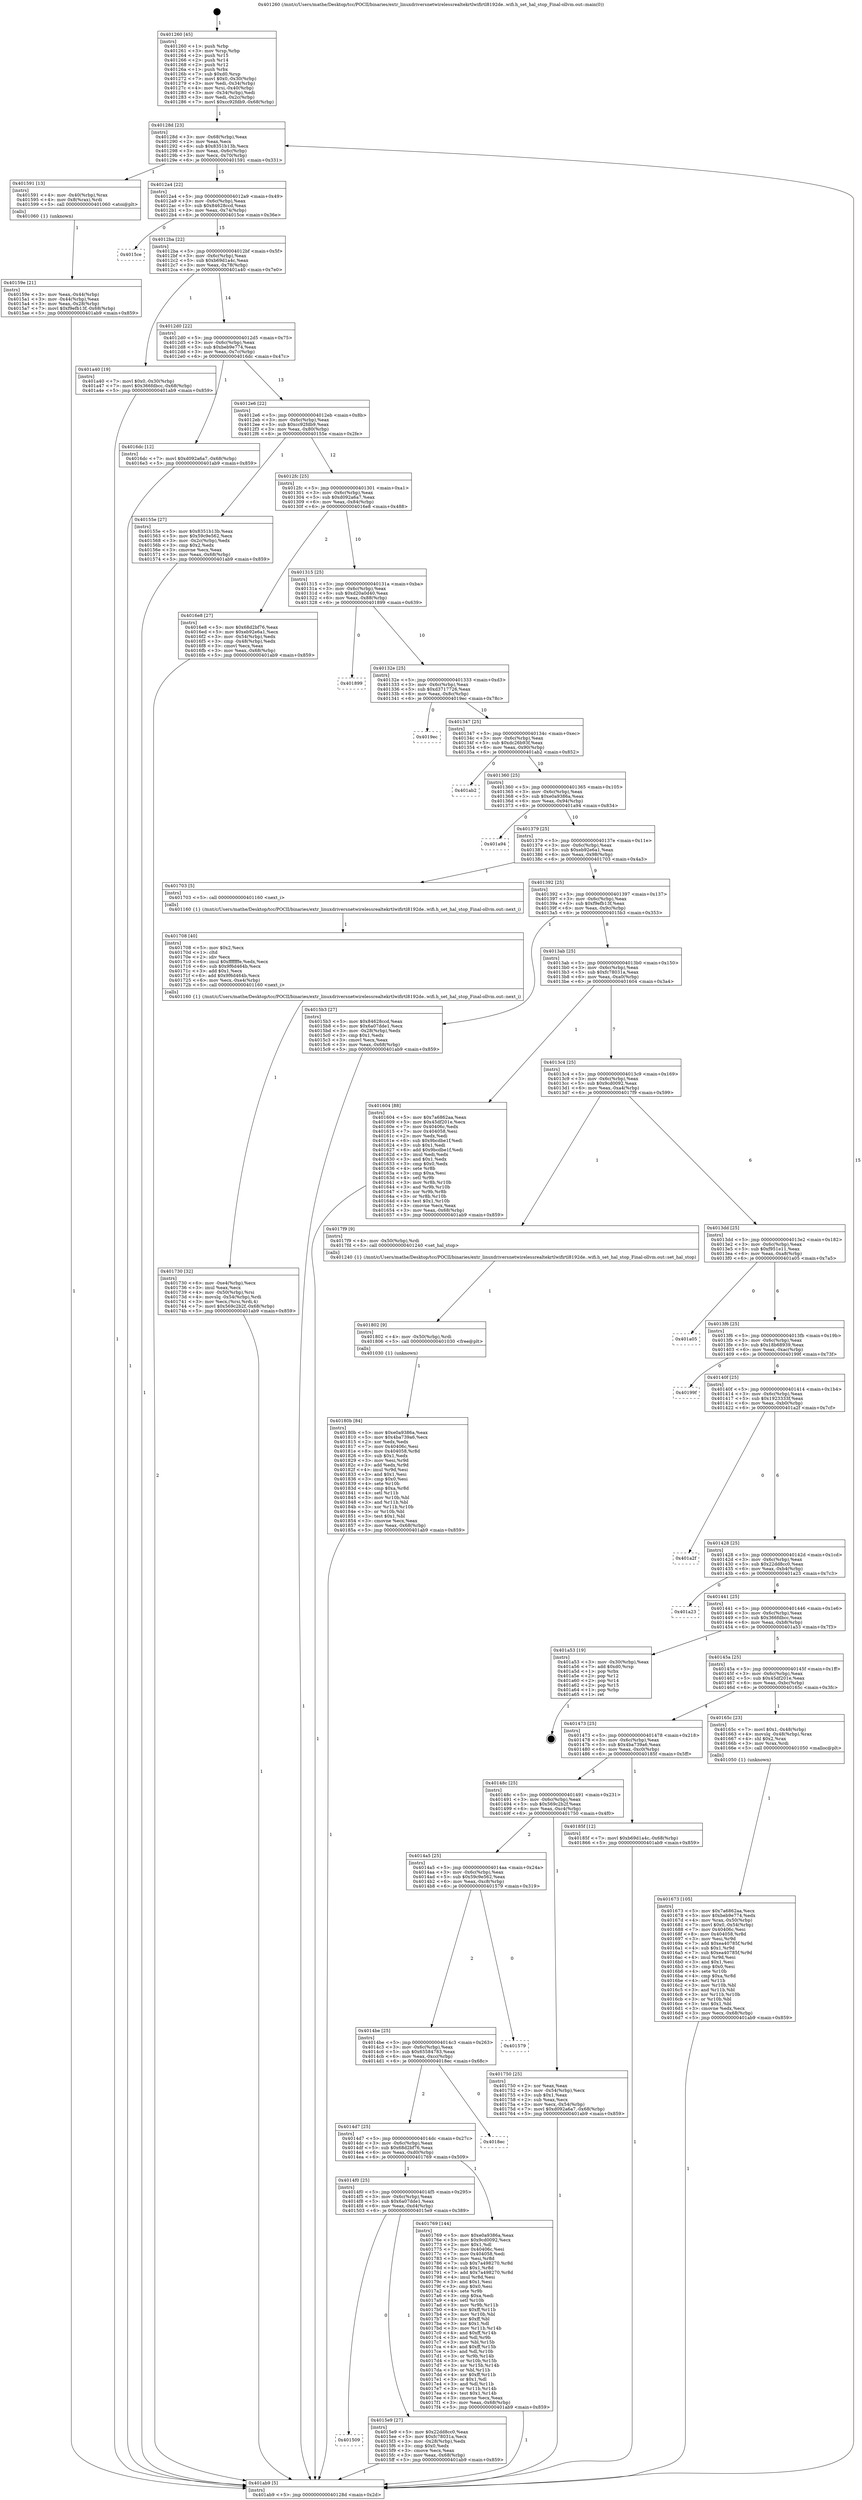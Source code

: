 digraph "0x401260" {
  label = "0x401260 (/mnt/c/Users/mathe/Desktop/tcc/POCII/binaries/extr_linuxdriversnetwirelessrealtekrtlwifirtl8192de..wifi.h_set_hal_stop_Final-ollvm.out::main(0))"
  labelloc = "t"
  node[shape=record]

  Entry [label="",width=0.3,height=0.3,shape=circle,fillcolor=black,style=filled]
  "0x40128d" [label="{
     0x40128d [23]\l
     | [instrs]\l
     &nbsp;&nbsp;0x40128d \<+3\>: mov -0x68(%rbp),%eax\l
     &nbsp;&nbsp;0x401290 \<+2\>: mov %eax,%ecx\l
     &nbsp;&nbsp;0x401292 \<+6\>: sub $0x8351b13b,%ecx\l
     &nbsp;&nbsp;0x401298 \<+3\>: mov %eax,-0x6c(%rbp)\l
     &nbsp;&nbsp;0x40129b \<+3\>: mov %ecx,-0x70(%rbp)\l
     &nbsp;&nbsp;0x40129e \<+6\>: je 0000000000401591 \<main+0x331\>\l
  }"]
  "0x401591" [label="{
     0x401591 [13]\l
     | [instrs]\l
     &nbsp;&nbsp;0x401591 \<+4\>: mov -0x40(%rbp),%rax\l
     &nbsp;&nbsp;0x401595 \<+4\>: mov 0x8(%rax),%rdi\l
     &nbsp;&nbsp;0x401599 \<+5\>: call 0000000000401060 \<atoi@plt\>\l
     | [calls]\l
     &nbsp;&nbsp;0x401060 \{1\} (unknown)\l
  }"]
  "0x4012a4" [label="{
     0x4012a4 [22]\l
     | [instrs]\l
     &nbsp;&nbsp;0x4012a4 \<+5\>: jmp 00000000004012a9 \<main+0x49\>\l
     &nbsp;&nbsp;0x4012a9 \<+3\>: mov -0x6c(%rbp),%eax\l
     &nbsp;&nbsp;0x4012ac \<+5\>: sub $0x84628ccd,%eax\l
     &nbsp;&nbsp;0x4012b1 \<+3\>: mov %eax,-0x74(%rbp)\l
     &nbsp;&nbsp;0x4012b4 \<+6\>: je 00000000004015ce \<main+0x36e\>\l
  }"]
  Exit [label="",width=0.3,height=0.3,shape=circle,fillcolor=black,style=filled,peripheries=2]
  "0x4015ce" [label="{
     0x4015ce\l
  }", style=dashed]
  "0x4012ba" [label="{
     0x4012ba [22]\l
     | [instrs]\l
     &nbsp;&nbsp;0x4012ba \<+5\>: jmp 00000000004012bf \<main+0x5f\>\l
     &nbsp;&nbsp;0x4012bf \<+3\>: mov -0x6c(%rbp),%eax\l
     &nbsp;&nbsp;0x4012c2 \<+5\>: sub $0xb69d1a4c,%eax\l
     &nbsp;&nbsp;0x4012c7 \<+3\>: mov %eax,-0x78(%rbp)\l
     &nbsp;&nbsp;0x4012ca \<+6\>: je 0000000000401a40 \<main+0x7e0\>\l
  }"]
  "0x40180b" [label="{
     0x40180b [84]\l
     | [instrs]\l
     &nbsp;&nbsp;0x40180b \<+5\>: mov $0xe0a9386a,%eax\l
     &nbsp;&nbsp;0x401810 \<+5\>: mov $0x4ba739a6,%ecx\l
     &nbsp;&nbsp;0x401815 \<+2\>: xor %edx,%edx\l
     &nbsp;&nbsp;0x401817 \<+7\>: mov 0x40406c,%esi\l
     &nbsp;&nbsp;0x40181e \<+8\>: mov 0x404058,%r8d\l
     &nbsp;&nbsp;0x401826 \<+3\>: sub $0x1,%edx\l
     &nbsp;&nbsp;0x401829 \<+3\>: mov %esi,%r9d\l
     &nbsp;&nbsp;0x40182c \<+3\>: add %edx,%r9d\l
     &nbsp;&nbsp;0x40182f \<+4\>: imul %r9d,%esi\l
     &nbsp;&nbsp;0x401833 \<+3\>: and $0x1,%esi\l
     &nbsp;&nbsp;0x401836 \<+3\>: cmp $0x0,%esi\l
     &nbsp;&nbsp;0x401839 \<+4\>: sete %r10b\l
     &nbsp;&nbsp;0x40183d \<+4\>: cmp $0xa,%r8d\l
     &nbsp;&nbsp;0x401841 \<+4\>: setl %r11b\l
     &nbsp;&nbsp;0x401845 \<+3\>: mov %r10b,%bl\l
     &nbsp;&nbsp;0x401848 \<+3\>: and %r11b,%bl\l
     &nbsp;&nbsp;0x40184b \<+3\>: xor %r11b,%r10b\l
     &nbsp;&nbsp;0x40184e \<+3\>: or %r10b,%bl\l
     &nbsp;&nbsp;0x401851 \<+3\>: test $0x1,%bl\l
     &nbsp;&nbsp;0x401854 \<+3\>: cmovne %ecx,%eax\l
     &nbsp;&nbsp;0x401857 \<+3\>: mov %eax,-0x68(%rbp)\l
     &nbsp;&nbsp;0x40185a \<+5\>: jmp 0000000000401ab9 \<main+0x859\>\l
  }"]
  "0x401a40" [label="{
     0x401a40 [19]\l
     | [instrs]\l
     &nbsp;&nbsp;0x401a40 \<+7\>: movl $0x0,-0x30(%rbp)\l
     &nbsp;&nbsp;0x401a47 \<+7\>: movl $0x366fdbcc,-0x68(%rbp)\l
     &nbsp;&nbsp;0x401a4e \<+5\>: jmp 0000000000401ab9 \<main+0x859\>\l
  }"]
  "0x4012d0" [label="{
     0x4012d0 [22]\l
     | [instrs]\l
     &nbsp;&nbsp;0x4012d0 \<+5\>: jmp 00000000004012d5 \<main+0x75\>\l
     &nbsp;&nbsp;0x4012d5 \<+3\>: mov -0x6c(%rbp),%eax\l
     &nbsp;&nbsp;0x4012d8 \<+5\>: sub $0xbeb9e774,%eax\l
     &nbsp;&nbsp;0x4012dd \<+3\>: mov %eax,-0x7c(%rbp)\l
     &nbsp;&nbsp;0x4012e0 \<+6\>: je 00000000004016dc \<main+0x47c\>\l
  }"]
  "0x401802" [label="{
     0x401802 [9]\l
     | [instrs]\l
     &nbsp;&nbsp;0x401802 \<+4\>: mov -0x50(%rbp),%rdi\l
     &nbsp;&nbsp;0x401806 \<+5\>: call 0000000000401030 \<free@plt\>\l
     | [calls]\l
     &nbsp;&nbsp;0x401030 \{1\} (unknown)\l
  }"]
  "0x4016dc" [label="{
     0x4016dc [12]\l
     | [instrs]\l
     &nbsp;&nbsp;0x4016dc \<+7\>: movl $0xd092a6a7,-0x68(%rbp)\l
     &nbsp;&nbsp;0x4016e3 \<+5\>: jmp 0000000000401ab9 \<main+0x859\>\l
  }"]
  "0x4012e6" [label="{
     0x4012e6 [22]\l
     | [instrs]\l
     &nbsp;&nbsp;0x4012e6 \<+5\>: jmp 00000000004012eb \<main+0x8b\>\l
     &nbsp;&nbsp;0x4012eb \<+3\>: mov -0x6c(%rbp),%eax\l
     &nbsp;&nbsp;0x4012ee \<+5\>: sub $0xcc92fdb9,%eax\l
     &nbsp;&nbsp;0x4012f3 \<+3\>: mov %eax,-0x80(%rbp)\l
     &nbsp;&nbsp;0x4012f6 \<+6\>: je 000000000040155e \<main+0x2fe\>\l
  }"]
  "0x401730" [label="{
     0x401730 [32]\l
     | [instrs]\l
     &nbsp;&nbsp;0x401730 \<+6\>: mov -0xe4(%rbp),%ecx\l
     &nbsp;&nbsp;0x401736 \<+3\>: imul %eax,%ecx\l
     &nbsp;&nbsp;0x401739 \<+4\>: mov -0x50(%rbp),%rsi\l
     &nbsp;&nbsp;0x40173d \<+4\>: movslq -0x54(%rbp),%rdi\l
     &nbsp;&nbsp;0x401741 \<+3\>: mov %ecx,(%rsi,%rdi,4)\l
     &nbsp;&nbsp;0x401744 \<+7\>: movl $0x569c2b2f,-0x68(%rbp)\l
     &nbsp;&nbsp;0x40174b \<+5\>: jmp 0000000000401ab9 \<main+0x859\>\l
  }"]
  "0x40155e" [label="{
     0x40155e [27]\l
     | [instrs]\l
     &nbsp;&nbsp;0x40155e \<+5\>: mov $0x8351b13b,%eax\l
     &nbsp;&nbsp;0x401563 \<+5\>: mov $0x59c9e562,%ecx\l
     &nbsp;&nbsp;0x401568 \<+3\>: mov -0x2c(%rbp),%edx\l
     &nbsp;&nbsp;0x40156b \<+3\>: cmp $0x2,%edx\l
     &nbsp;&nbsp;0x40156e \<+3\>: cmovne %ecx,%eax\l
     &nbsp;&nbsp;0x401571 \<+3\>: mov %eax,-0x68(%rbp)\l
     &nbsp;&nbsp;0x401574 \<+5\>: jmp 0000000000401ab9 \<main+0x859\>\l
  }"]
  "0x4012fc" [label="{
     0x4012fc [25]\l
     | [instrs]\l
     &nbsp;&nbsp;0x4012fc \<+5\>: jmp 0000000000401301 \<main+0xa1\>\l
     &nbsp;&nbsp;0x401301 \<+3\>: mov -0x6c(%rbp),%eax\l
     &nbsp;&nbsp;0x401304 \<+5\>: sub $0xd092a6a7,%eax\l
     &nbsp;&nbsp;0x401309 \<+6\>: mov %eax,-0x84(%rbp)\l
     &nbsp;&nbsp;0x40130f \<+6\>: je 00000000004016e8 \<main+0x488\>\l
  }"]
  "0x401ab9" [label="{
     0x401ab9 [5]\l
     | [instrs]\l
     &nbsp;&nbsp;0x401ab9 \<+5\>: jmp 000000000040128d \<main+0x2d\>\l
  }"]
  "0x401260" [label="{
     0x401260 [45]\l
     | [instrs]\l
     &nbsp;&nbsp;0x401260 \<+1\>: push %rbp\l
     &nbsp;&nbsp;0x401261 \<+3\>: mov %rsp,%rbp\l
     &nbsp;&nbsp;0x401264 \<+2\>: push %r15\l
     &nbsp;&nbsp;0x401266 \<+2\>: push %r14\l
     &nbsp;&nbsp;0x401268 \<+2\>: push %r12\l
     &nbsp;&nbsp;0x40126a \<+1\>: push %rbx\l
     &nbsp;&nbsp;0x40126b \<+7\>: sub $0xd0,%rsp\l
     &nbsp;&nbsp;0x401272 \<+7\>: movl $0x0,-0x30(%rbp)\l
     &nbsp;&nbsp;0x401279 \<+3\>: mov %edi,-0x34(%rbp)\l
     &nbsp;&nbsp;0x40127c \<+4\>: mov %rsi,-0x40(%rbp)\l
     &nbsp;&nbsp;0x401280 \<+3\>: mov -0x34(%rbp),%edi\l
     &nbsp;&nbsp;0x401283 \<+3\>: mov %edi,-0x2c(%rbp)\l
     &nbsp;&nbsp;0x401286 \<+7\>: movl $0xcc92fdb9,-0x68(%rbp)\l
  }"]
  "0x40159e" [label="{
     0x40159e [21]\l
     | [instrs]\l
     &nbsp;&nbsp;0x40159e \<+3\>: mov %eax,-0x44(%rbp)\l
     &nbsp;&nbsp;0x4015a1 \<+3\>: mov -0x44(%rbp),%eax\l
     &nbsp;&nbsp;0x4015a4 \<+3\>: mov %eax,-0x28(%rbp)\l
     &nbsp;&nbsp;0x4015a7 \<+7\>: movl $0xf9efb13f,-0x68(%rbp)\l
     &nbsp;&nbsp;0x4015ae \<+5\>: jmp 0000000000401ab9 \<main+0x859\>\l
  }"]
  "0x401708" [label="{
     0x401708 [40]\l
     | [instrs]\l
     &nbsp;&nbsp;0x401708 \<+5\>: mov $0x2,%ecx\l
     &nbsp;&nbsp;0x40170d \<+1\>: cltd\l
     &nbsp;&nbsp;0x40170e \<+2\>: idiv %ecx\l
     &nbsp;&nbsp;0x401710 \<+6\>: imul $0xfffffffe,%edx,%ecx\l
     &nbsp;&nbsp;0x401716 \<+6\>: sub $0x9f6d464b,%ecx\l
     &nbsp;&nbsp;0x40171c \<+3\>: add $0x1,%ecx\l
     &nbsp;&nbsp;0x40171f \<+6\>: add $0x9f6d464b,%ecx\l
     &nbsp;&nbsp;0x401725 \<+6\>: mov %ecx,-0xe4(%rbp)\l
     &nbsp;&nbsp;0x40172b \<+5\>: call 0000000000401160 \<next_i\>\l
     | [calls]\l
     &nbsp;&nbsp;0x401160 \{1\} (/mnt/c/Users/mathe/Desktop/tcc/POCII/binaries/extr_linuxdriversnetwirelessrealtekrtlwifirtl8192de..wifi.h_set_hal_stop_Final-ollvm.out::next_i)\l
  }"]
  "0x4016e8" [label="{
     0x4016e8 [27]\l
     | [instrs]\l
     &nbsp;&nbsp;0x4016e8 \<+5\>: mov $0x68d2bf76,%eax\l
     &nbsp;&nbsp;0x4016ed \<+5\>: mov $0xeb92e6a1,%ecx\l
     &nbsp;&nbsp;0x4016f2 \<+3\>: mov -0x54(%rbp),%edx\l
     &nbsp;&nbsp;0x4016f5 \<+3\>: cmp -0x48(%rbp),%edx\l
     &nbsp;&nbsp;0x4016f8 \<+3\>: cmovl %ecx,%eax\l
     &nbsp;&nbsp;0x4016fb \<+3\>: mov %eax,-0x68(%rbp)\l
     &nbsp;&nbsp;0x4016fe \<+5\>: jmp 0000000000401ab9 \<main+0x859\>\l
  }"]
  "0x401315" [label="{
     0x401315 [25]\l
     | [instrs]\l
     &nbsp;&nbsp;0x401315 \<+5\>: jmp 000000000040131a \<main+0xba\>\l
     &nbsp;&nbsp;0x40131a \<+3\>: mov -0x6c(%rbp),%eax\l
     &nbsp;&nbsp;0x40131d \<+5\>: sub $0xd20a0d40,%eax\l
     &nbsp;&nbsp;0x401322 \<+6\>: mov %eax,-0x88(%rbp)\l
     &nbsp;&nbsp;0x401328 \<+6\>: je 0000000000401899 \<main+0x639\>\l
  }"]
  "0x401673" [label="{
     0x401673 [105]\l
     | [instrs]\l
     &nbsp;&nbsp;0x401673 \<+5\>: mov $0x7a6862aa,%ecx\l
     &nbsp;&nbsp;0x401678 \<+5\>: mov $0xbeb9e774,%edx\l
     &nbsp;&nbsp;0x40167d \<+4\>: mov %rax,-0x50(%rbp)\l
     &nbsp;&nbsp;0x401681 \<+7\>: movl $0x0,-0x54(%rbp)\l
     &nbsp;&nbsp;0x401688 \<+7\>: mov 0x40406c,%esi\l
     &nbsp;&nbsp;0x40168f \<+8\>: mov 0x404058,%r8d\l
     &nbsp;&nbsp;0x401697 \<+3\>: mov %esi,%r9d\l
     &nbsp;&nbsp;0x40169a \<+7\>: add $0xea40785f,%r9d\l
     &nbsp;&nbsp;0x4016a1 \<+4\>: sub $0x1,%r9d\l
     &nbsp;&nbsp;0x4016a5 \<+7\>: sub $0xea40785f,%r9d\l
     &nbsp;&nbsp;0x4016ac \<+4\>: imul %r9d,%esi\l
     &nbsp;&nbsp;0x4016b0 \<+3\>: and $0x1,%esi\l
     &nbsp;&nbsp;0x4016b3 \<+3\>: cmp $0x0,%esi\l
     &nbsp;&nbsp;0x4016b6 \<+4\>: sete %r10b\l
     &nbsp;&nbsp;0x4016ba \<+4\>: cmp $0xa,%r8d\l
     &nbsp;&nbsp;0x4016be \<+4\>: setl %r11b\l
     &nbsp;&nbsp;0x4016c2 \<+3\>: mov %r10b,%bl\l
     &nbsp;&nbsp;0x4016c5 \<+3\>: and %r11b,%bl\l
     &nbsp;&nbsp;0x4016c8 \<+3\>: xor %r11b,%r10b\l
     &nbsp;&nbsp;0x4016cb \<+3\>: or %r10b,%bl\l
     &nbsp;&nbsp;0x4016ce \<+3\>: test $0x1,%bl\l
     &nbsp;&nbsp;0x4016d1 \<+3\>: cmovne %edx,%ecx\l
     &nbsp;&nbsp;0x4016d4 \<+3\>: mov %ecx,-0x68(%rbp)\l
     &nbsp;&nbsp;0x4016d7 \<+5\>: jmp 0000000000401ab9 \<main+0x859\>\l
  }"]
  "0x401899" [label="{
     0x401899\l
  }", style=dashed]
  "0x40132e" [label="{
     0x40132e [25]\l
     | [instrs]\l
     &nbsp;&nbsp;0x40132e \<+5\>: jmp 0000000000401333 \<main+0xd3\>\l
     &nbsp;&nbsp;0x401333 \<+3\>: mov -0x6c(%rbp),%eax\l
     &nbsp;&nbsp;0x401336 \<+5\>: sub $0xd3717726,%eax\l
     &nbsp;&nbsp;0x40133b \<+6\>: mov %eax,-0x8c(%rbp)\l
     &nbsp;&nbsp;0x401341 \<+6\>: je 00000000004019ec \<main+0x78c\>\l
  }"]
  "0x401509" [label="{
     0x401509\l
  }", style=dashed]
  "0x4019ec" [label="{
     0x4019ec\l
  }", style=dashed]
  "0x401347" [label="{
     0x401347 [25]\l
     | [instrs]\l
     &nbsp;&nbsp;0x401347 \<+5\>: jmp 000000000040134c \<main+0xec\>\l
     &nbsp;&nbsp;0x40134c \<+3\>: mov -0x6c(%rbp),%eax\l
     &nbsp;&nbsp;0x40134f \<+5\>: sub $0xdc26b93f,%eax\l
     &nbsp;&nbsp;0x401354 \<+6\>: mov %eax,-0x90(%rbp)\l
     &nbsp;&nbsp;0x40135a \<+6\>: je 0000000000401ab2 \<main+0x852\>\l
  }"]
  "0x4015e9" [label="{
     0x4015e9 [27]\l
     | [instrs]\l
     &nbsp;&nbsp;0x4015e9 \<+5\>: mov $0x22dd8cc0,%eax\l
     &nbsp;&nbsp;0x4015ee \<+5\>: mov $0xfc78031a,%ecx\l
     &nbsp;&nbsp;0x4015f3 \<+3\>: mov -0x28(%rbp),%edx\l
     &nbsp;&nbsp;0x4015f6 \<+3\>: cmp $0x0,%edx\l
     &nbsp;&nbsp;0x4015f9 \<+3\>: cmove %ecx,%eax\l
     &nbsp;&nbsp;0x4015fc \<+3\>: mov %eax,-0x68(%rbp)\l
     &nbsp;&nbsp;0x4015ff \<+5\>: jmp 0000000000401ab9 \<main+0x859\>\l
  }"]
  "0x401ab2" [label="{
     0x401ab2\l
  }", style=dashed]
  "0x401360" [label="{
     0x401360 [25]\l
     | [instrs]\l
     &nbsp;&nbsp;0x401360 \<+5\>: jmp 0000000000401365 \<main+0x105\>\l
     &nbsp;&nbsp;0x401365 \<+3\>: mov -0x6c(%rbp),%eax\l
     &nbsp;&nbsp;0x401368 \<+5\>: sub $0xe0a9386a,%eax\l
     &nbsp;&nbsp;0x40136d \<+6\>: mov %eax,-0x94(%rbp)\l
     &nbsp;&nbsp;0x401373 \<+6\>: je 0000000000401a94 \<main+0x834\>\l
  }"]
  "0x4014f0" [label="{
     0x4014f0 [25]\l
     | [instrs]\l
     &nbsp;&nbsp;0x4014f0 \<+5\>: jmp 00000000004014f5 \<main+0x295\>\l
     &nbsp;&nbsp;0x4014f5 \<+3\>: mov -0x6c(%rbp),%eax\l
     &nbsp;&nbsp;0x4014f8 \<+5\>: sub $0x6a07dde1,%eax\l
     &nbsp;&nbsp;0x4014fd \<+6\>: mov %eax,-0xd4(%rbp)\l
     &nbsp;&nbsp;0x401503 \<+6\>: je 00000000004015e9 \<main+0x389\>\l
  }"]
  "0x401a94" [label="{
     0x401a94\l
  }", style=dashed]
  "0x401379" [label="{
     0x401379 [25]\l
     | [instrs]\l
     &nbsp;&nbsp;0x401379 \<+5\>: jmp 000000000040137e \<main+0x11e\>\l
     &nbsp;&nbsp;0x40137e \<+3\>: mov -0x6c(%rbp),%eax\l
     &nbsp;&nbsp;0x401381 \<+5\>: sub $0xeb92e6a1,%eax\l
     &nbsp;&nbsp;0x401386 \<+6\>: mov %eax,-0x98(%rbp)\l
     &nbsp;&nbsp;0x40138c \<+6\>: je 0000000000401703 \<main+0x4a3\>\l
  }"]
  "0x401769" [label="{
     0x401769 [144]\l
     | [instrs]\l
     &nbsp;&nbsp;0x401769 \<+5\>: mov $0xe0a9386a,%eax\l
     &nbsp;&nbsp;0x40176e \<+5\>: mov $0x9cd0092,%ecx\l
     &nbsp;&nbsp;0x401773 \<+2\>: mov $0x1,%dl\l
     &nbsp;&nbsp;0x401775 \<+7\>: mov 0x40406c,%esi\l
     &nbsp;&nbsp;0x40177c \<+7\>: mov 0x404058,%edi\l
     &nbsp;&nbsp;0x401783 \<+3\>: mov %esi,%r8d\l
     &nbsp;&nbsp;0x401786 \<+7\>: sub $0x7a498270,%r8d\l
     &nbsp;&nbsp;0x40178d \<+4\>: sub $0x1,%r8d\l
     &nbsp;&nbsp;0x401791 \<+7\>: add $0x7a498270,%r8d\l
     &nbsp;&nbsp;0x401798 \<+4\>: imul %r8d,%esi\l
     &nbsp;&nbsp;0x40179c \<+3\>: and $0x1,%esi\l
     &nbsp;&nbsp;0x40179f \<+3\>: cmp $0x0,%esi\l
     &nbsp;&nbsp;0x4017a2 \<+4\>: sete %r9b\l
     &nbsp;&nbsp;0x4017a6 \<+3\>: cmp $0xa,%edi\l
     &nbsp;&nbsp;0x4017a9 \<+4\>: setl %r10b\l
     &nbsp;&nbsp;0x4017ad \<+3\>: mov %r9b,%r11b\l
     &nbsp;&nbsp;0x4017b0 \<+4\>: xor $0xff,%r11b\l
     &nbsp;&nbsp;0x4017b4 \<+3\>: mov %r10b,%bl\l
     &nbsp;&nbsp;0x4017b7 \<+3\>: xor $0xff,%bl\l
     &nbsp;&nbsp;0x4017ba \<+3\>: xor $0x1,%dl\l
     &nbsp;&nbsp;0x4017bd \<+3\>: mov %r11b,%r14b\l
     &nbsp;&nbsp;0x4017c0 \<+4\>: and $0xff,%r14b\l
     &nbsp;&nbsp;0x4017c4 \<+3\>: and %dl,%r9b\l
     &nbsp;&nbsp;0x4017c7 \<+3\>: mov %bl,%r15b\l
     &nbsp;&nbsp;0x4017ca \<+4\>: and $0xff,%r15b\l
     &nbsp;&nbsp;0x4017ce \<+3\>: and %dl,%r10b\l
     &nbsp;&nbsp;0x4017d1 \<+3\>: or %r9b,%r14b\l
     &nbsp;&nbsp;0x4017d4 \<+3\>: or %r10b,%r15b\l
     &nbsp;&nbsp;0x4017d7 \<+3\>: xor %r15b,%r14b\l
     &nbsp;&nbsp;0x4017da \<+3\>: or %bl,%r11b\l
     &nbsp;&nbsp;0x4017dd \<+4\>: xor $0xff,%r11b\l
     &nbsp;&nbsp;0x4017e1 \<+3\>: or $0x1,%dl\l
     &nbsp;&nbsp;0x4017e4 \<+3\>: and %dl,%r11b\l
     &nbsp;&nbsp;0x4017e7 \<+3\>: or %r11b,%r14b\l
     &nbsp;&nbsp;0x4017ea \<+4\>: test $0x1,%r14b\l
     &nbsp;&nbsp;0x4017ee \<+3\>: cmovne %ecx,%eax\l
     &nbsp;&nbsp;0x4017f1 \<+3\>: mov %eax,-0x68(%rbp)\l
     &nbsp;&nbsp;0x4017f4 \<+5\>: jmp 0000000000401ab9 \<main+0x859\>\l
  }"]
  "0x401703" [label="{
     0x401703 [5]\l
     | [instrs]\l
     &nbsp;&nbsp;0x401703 \<+5\>: call 0000000000401160 \<next_i\>\l
     | [calls]\l
     &nbsp;&nbsp;0x401160 \{1\} (/mnt/c/Users/mathe/Desktop/tcc/POCII/binaries/extr_linuxdriversnetwirelessrealtekrtlwifirtl8192de..wifi.h_set_hal_stop_Final-ollvm.out::next_i)\l
  }"]
  "0x401392" [label="{
     0x401392 [25]\l
     | [instrs]\l
     &nbsp;&nbsp;0x401392 \<+5\>: jmp 0000000000401397 \<main+0x137\>\l
     &nbsp;&nbsp;0x401397 \<+3\>: mov -0x6c(%rbp),%eax\l
     &nbsp;&nbsp;0x40139a \<+5\>: sub $0xf9efb13f,%eax\l
     &nbsp;&nbsp;0x40139f \<+6\>: mov %eax,-0x9c(%rbp)\l
     &nbsp;&nbsp;0x4013a5 \<+6\>: je 00000000004015b3 \<main+0x353\>\l
  }"]
  "0x4014d7" [label="{
     0x4014d7 [25]\l
     | [instrs]\l
     &nbsp;&nbsp;0x4014d7 \<+5\>: jmp 00000000004014dc \<main+0x27c\>\l
     &nbsp;&nbsp;0x4014dc \<+3\>: mov -0x6c(%rbp),%eax\l
     &nbsp;&nbsp;0x4014df \<+5\>: sub $0x68d2bf76,%eax\l
     &nbsp;&nbsp;0x4014e4 \<+6\>: mov %eax,-0xd0(%rbp)\l
     &nbsp;&nbsp;0x4014ea \<+6\>: je 0000000000401769 \<main+0x509\>\l
  }"]
  "0x4015b3" [label="{
     0x4015b3 [27]\l
     | [instrs]\l
     &nbsp;&nbsp;0x4015b3 \<+5\>: mov $0x84628ccd,%eax\l
     &nbsp;&nbsp;0x4015b8 \<+5\>: mov $0x6a07dde1,%ecx\l
     &nbsp;&nbsp;0x4015bd \<+3\>: mov -0x28(%rbp),%edx\l
     &nbsp;&nbsp;0x4015c0 \<+3\>: cmp $0x1,%edx\l
     &nbsp;&nbsp;0x4015c3 \<+3\>: cmovl %ecx,%eax\l
     &nbsp;&nbsp;0x4015c6 \<+3\>: mov %eax,-0x68(%rbp)\l
     &nbsp;&nbsp;0x4015c9 \<+5\>: jmp 0000000000401ab9 \<main+0x859\>\l
  }"]
  "0x4013ab" [label="{
     0x4013ab [25]\l
     | [instrs]\l
     &nbsp;&nbsp;0x4013ab \<+5\>: jmp 00000000004013b0 \<main+0x150\>\l
     &nbsp;&nbsp;0x4013b0 \<+3\>: mov -0x6c(%rbp),%eax\l
     &nbsp;&nbsp;0x4013b3 \<+5\>: sub $0xfc78031a,%eax\l
     &nbsp;&nbsp;0x4013b8 \<+6\>: mov %eax,-0xa0(%rbp)\l
     &nbsp;&nbsp;0x4013be \<+6\>: je 0000000000401604 \<main+0x3a4\>\l
  }"]
  "0x4018ec" [label="{
     0x4018ec\l
  }", style=dashed]
  "0x401604" [label="{
     0x401604 [88]\l
     | [instrs]\l
     &nbsp;&nbsp;0x401604 \<+5\>: mov $0x7a6862aa,%eax\l
     &nbsp;&nbsp;0x401609 \<+5\>: mov $0x45df201e,%ecx\l
     &nbsp;&nbsp;0x40160e \<+7\>: mov 0x40406c,%edx\l
     &nbsp;&nbsp;0x401615 \<+7\>: mov 0x404058,%esi\l
     &nbsp;&nbsp;0x40161c \<+2\>: mov %edx,%edi\l
     &nbsp;&nbsp;0x40161e \<+6\>: sub $0x9bcdbe1f,%edi\l
     &nbsp;&nbsp;0x401624 \<+3\>: sub $0x1,%edi\l
     &nbsp;&nbsp;0x401627 \<+6\>: add $0x9bcdbe1f,%edi\l
     &nbsp;&nbsp;0x40162d \<+3\>: imul %edi,%edx\l
     &nbsp;&nbsp;0x401630 \<+3\>: and $0x1,%edx\l
     &nbsp;&nbsp;0x401633 \<+3\>: cmp $0x0,%edx\l
     &nbsp;&nbsp;0x401636 \<+4\>: sete %r8b\l
     &nbsp;&nbsp;0x40163a \<+3\>: cmp $0xa,%esi\l
     &nbsp;&nbsp;0x40163d \<+4\>: setl %r9b\l
     &nbsp;&nbsp;0x401641 \<+3\>: mov %r8b,%r10b\l
     &nbsp;&nbsp;0x401644 \<+3\>: and %r9b,%r10b\l
     &nbsp;&nbsp;0x401647 \<+3\>: xor %r9b,%r8b\l
     &nbsp;&nbsp;0x40164a \<+3\>: or %r8b,%r10b\l
     &nbsp;&nbsp;0x40164d \<+4\>: test $0x1,%r10b\l
     &nbsp;&nbsp;0x401651 \<+3\>: cmovne %ecx,%eax\l
     &nbsp;&nbsp;0x401654 \<+3\>: mov %eax,-0x68(%rbp)\l
     &nbsp;&nbsp;0x401657 \<+5\>: jmp 0000000000401ab9 \<main+0x859\>\l
  }"]
  "0x4013c4" [label="{
     0x4013c4 [25]\l
     | [instrs]\l
     &nbsp;&nbsp;0x4013c4 \<+5\>: jmp 00000000004013c9 \<main+0x169\>\l
     &nbsp;&nbsp;0x4013c9 \<+3\>: mov -0x6c(%rbp),%eax\l
     &nbsp;&nbsp;0x4013cc \<+5\>: sub $0x9cd0092,%eax\l
     &nbsp;&nbsp;0x4013d1 \<+6\>: mov %eax,-0xa4(%rbp)\l
     &nbsp;&nbsp;0x4013d7 \<+6\>: je 00000000004017f9 \<main+0x599\>\l
  }"]
  "0x4014be" [label="{
     0x4014be [25]\l
     | [instrs]\l
     &nbsp;&nbsp;0x4014be \<+5\>: jmp 00000000004014c3 \<main+0x263\>\l
     &nbsp;&nbsp;0x4014c3 \<+3\>: mov -0x6c(%rbp),%eax\l
     &nbsp;&nbsp;0x4014c6 \<+5\>: sub $0x65584783,%eax\l
     &nbsp;&nbsp;0x4014cb \<+6\>: mov %eax,-0xcc(%rbp)\l
     &nbsp;&nbsp;0x4014d1 \<+6\>: je 00000000004018ec \<main+0x68c\>\l
  }"]
  "0x4017f9" [label="{
     0x4017f9 [9]\l
     | [instrs]\l
     &nbsp;&nbsp;0x4017f9 \<+4\>: mov -0x50(%rbp),%rdi\l
     &nbsp;&nbsp;0x4017fd \<+5\>: call 0000000000401240 \<set_hal_stop\>\l
     | [calls]\l
     &nbsp;&nbsp;0x401240 \{1\} (/mnt/c/Users/mathe/Desktop/tcc/POCII/binaries/extr_linuxdriversnetwirelessrealtekrtlwifirtl8192de..wifi.h_set_hal_stop_Final-ollvm.out::set_hal_stop)\l
  }"]
  "0x4013dd" [label="{
     0x4013dd [25]\l
     | [instrs]\l
     &nbsp;&nbsp;0x4013dd \<+5\>: jmp 00000000004013e2 \<main+0x182\>\l
     &nbsp;&nbsp;0x4013e2 \<+3\>: mov -0x6c(%rbp),%eax\l
     &nbsp;&nbsp;0x4013e5 \<+5\>: sub $0xf951e11,%eax\l
     &nbsp;&nbsp;0x4013ea \<+6\>: mov %eax,-0xa8(%rbp)\l
     &nbsp;&nbsp;0x4013f0 \<+6\>: je 0000000000401a05 \<main+0x7a5\>\l
  }"]
  "0x401579" [label="{
     0x401579\l
  }", style=dashed]
  "0x401a05" [label="{
     0x401a05\l
  }", style=dashed]
  "0x4013f6" [label="{
     0x4013f6 [25]\l
     | [instrs]\l
     &nbsp;&nbsp;0x4013f6 \<+5\>: jmp 00000000004013fb \<main+0x19b\>\l
     &nbsp;&nbsp;0x4013fb \<+3\>: mov -0x6c(%rbp),%eax\l
     &nbsp;&nbsp;0x4013fe \<+5\>: sub $0x18b68939,%eax\l
     &nbsp;&nbsp;0x401403 \<+6\>: mov %eax,-0xac(%rbp)\l
     &nbsp;&nbsp;0x401409 \<+6\>: je 000000000040199f \<main+0x73f\>\l
  }"]
  "0x4014a5" [label="{
     0x4014a5 [25]\l
     | [instrs]\l
     &nbsp;&nbsp;0x4014a5 \<+5\>: jmp 00000000004014aa \<main+0x24a\>\l
     &nbsp;&nbsp;0x4014aa \<+3\>: mov -0x6c(%rbp),%eax\l
     &nbsp;&nbsp;0x4014ad \<+5\>: sub $0x59c9e562,%eax\l
     &nbsp;&nbsp;0x4014b2 \<+6\>: mov %eax,-0xc8(%rbp)\l
     &nbsp;&nbsp;0x4014b8 \<+6\>: je 0000000000401579 \<main+0x319\>\l
  }"]
  "0x40199f" [label="{
     0x40199f\l
  }", style=dashed]
  "0x40140f" [label="{
     0x40140f [25]\l
     | [instrs]\l
     &nbsp;&nbsp;0x40140f \<+5\>: jmp 0000000000401414 \<main+0x1b4\>\l
     &nbsp;&nbsp;0x401414 \<+3\>: mov -0x6c(%rbp),%eax\l
     &nbsp;&nbsp;0x401417 \<+5\>: sub $0x1923333f,%eax\l
     &nbsp;&nbsp;0x40141c \<+6\>: mov %eax,-0xb0(%rbp)\l
     &nbsp;&nbsp;0x401422 \<+6\>: je 0000000000401a2f \<main+0x7cf\>\l
  }"]
  "0x401750" [label="{
     0x401750 [25]\l
     | [instrs]\l
     &nbsp;&nbsp;0x401750 \<+2\>: xor %eax,%eax\l
     &nbsp;&nbsp;0x401752 \<+3\>: mov -0x54(%rbp),%ecx\l
     &nbsp;&nbsp;0x401755 \<+3\>: sub $0x1,%eax\l
     &nbsp;&nbsp;0x401758 \<+2\>: sub %eax,%ecx\l
     &nbsp;&nbsp;0x40175a \<+3\>: mov %ecx,-0x54(%rbp)\l
     &nbsp;&nbsp;0x40175d \<+7\>: movl $0xd092a6a7,-0x68(%rbp)\l
     &nbsp;&nbsp;0x401764 \<+5\>: jmp 0000000000401ab9 \<main+0x859\>\l
  }"]
  "0x401a2f" [label="{
     0x401a2f\l
  }", style=dashed]
  "0x401428" [label="{
     0x401428 [25]\l
     | [instrs]\l
     &nbsp;&nbsp;0x401428 \<+5\>: jmp 000000000040142d \<main+0x1cd\>\l
     &nbsp;&nbsp;0x40142d \<+3\>: mov -0x6c(%rbp),%eax\l
     &nbsp;&nbsp;0x401430 \<+5\>: sub $0x22dd8cc0,%eax\l
     &nbsp;&nbsp;0x401435 \<+6\>: mov %eax,-0xb4(%rbp)\l
     &nbsp;&nbsp;0x40143b \<+6\>: je 0000000000401a23 \<main+0x7c3\>\l
  }"]
  "0x40148c" [label="{
     0x40148c [25]\l
     | [instrs]\l
     &nbsp;&nbsp;0x40148c \<+5\>: jmp 0000000000401491 \<main+0x231\>\l
     &nbsp;&nbsp;0x401491 \<+3\>: mov -0x6c(%rbp),%eax\l
     &nbsp;&nbsp;0x401494 \<+5\>: sub $0x569c2b2f,%eax\l
     &nbsp;&nbsp;0x401499 \<+6\>: mov %eax,-0xc4(%rbp)\l
     &nbsp;&nbsp;0x40149f \<+6\>: je 0000000000401750 \<main+0x4f0\>\l
  }"]
  "0x401a23" [label="{
     0x401a23\l
  }", style=dashed]
  "0x401441" [label="{
     0x401441 [25]\l
     | [instrs]\l
     &nbsp;&nbsp;0x401441 \<+5\>: jmp 0000000000401446 \<main+0x1e6\>\l
     &nbsp;&nbsp;0x401446 \<+3\>: mov -0x6c(%rbp),%eax\l
     &nbsp;&nbsp;0x401449 \<+5\>: sub $0x366fdbcc,%eax\l
     &nbsp;&nbsp;0x40144e \<+6\>: mov %eax,-0xb8(%rbp)\l
     &nbsp;&nbsp;0x401454 \<+6\>: je 0000000000401a53 \<main+0x7f3\>\l
  }"]
  "0x40185f" [label="{
     0x40185f [12]\l
     | [instrs]\l
     &nbsp;&nbsp;0x40185f \<+7\>: movl $0xb69d1a4c,-0x68(%rbp)\l
     &nbsp;&nbsp;0x401866 \<+5\>: jmp 0000000000401ab9 \<main+0x859\>\l
  }"]
  "0x401a53" [label="{
     0x401a53 [19]\l
     | [instrs]\l
     &nbsp;&nbsp;0x401a53 \<+3\>: mov -0x30(%rbp),%eax\l
     &nbsp;&nbsp;0x401a56 \<+7\>: add $0xd0,%rsp\l
     &nbsp;&nbsp;0x401a5d \<+1\>: pop %rbx\l
     &nbsp;&nbsp;0x401a5e \<+2\>: pop %r12\l
     &nbsp;&nbsp;0x401a60 \<+2\>: pop %r14\l
     &nbsp;&nbsp;0x401a62 \<+2\>: pop %r15\l
     &nbsp;&nbsp;0x401a64 \<+1\>: pop %rbp\l
     &nbsp;&nbsp;0x401a65 \<+1\>: ret\l
  }"]
  "0x40145a" [label="{
     0x40145a [25]\l
     | [instrs]\l
     &nbsp;&nbsp;0x40145a \<+5\>: jmp 000000000040145f \<main+0x1ff\>\l
     &nbsp;&nbsp;0x40145f \<+3\>: mov -0x6c(%rbp),%eax\l
     &nbsp;&nbsp;0x401462 \<+5\>: sub $0x45df201e,%eax\l
     &nbsp;&nbsp;0x401467 \<+6\>: mov %eax,-0xbc(%rbp)\l
     &nbsp;&nbsp;0x40146d \<+6\>: je 000000000040165c \<main+0x3fc\>\l
  }"]
  "0x401473" [label="{
     0x401473 [25]\l
     | [instrs]\l
     &nbsp;&nbsp;0x401473 \<+5\>: jmp 0000000000401478 \<main+0x218\>\l
     &nbsp;&nbsp;0x401478 \<+3\>: mov -0x6c(%rbp),%eax\l
     &nbsp;&nbsp;0x40147b \<+5\>: sub $0x4ba739a6,%eax\l
     &nbsp;&nbsp;0x401480 \<+6\>: mov %eax,-0xc0(%rbp)\l
     &nbsp;&nbsp;0x401486 \<+6\>: je 000000000040185f \<main+0x5ff\>\l
  }"]
  "0x40165c" [label="{
     0x40165c [23]\l
     | [instrs]\l
     &nbsp;&nbsp;0x40165c \<+7\>: movl $0x1,-0x48(%rbp)\l
     &nbsp;&nbsp;0x401663 \<+4\>: movslq -0x48(%rbp),%rax\l
     &nbsp;&nbsp;0x401667 \<+4\>: shl $0x2,%rax\l
     &nbsp;&nbsp;0x40166b \<+3\>: mov %rax,%rdi\l
     &nbsp;&nbsp;0x40166e \<+5\>: call 0000000000401050 \<malloc@plt\>\l
     | [calls]\l
     &nbsp;&nbsp;0x401050 \{1\} (unknown)\l
  }"]
  Entry -> "0x401260" [label=" 1"]
  "0x40128d" -> "0x401591" [label=" 1"]
  "0x40128d" -> "0x4012a4" [label=" 15"]
  "0x401a53" -> Exit [label=" 1"]
  "0x4012a4" -> "0x4015ce" [label=" 0"]
  "0x4012a4" -> "0x4012ba" [label=" 15"]
  "0x401a40" -> "0x401ab9" [label=" 1"]
  "0x4012ba" -> "0x401a40" [label=" 1"]
  "0x4012ba" -> "0x4012d0" [label=" 14"]
  "0x40185f" -> "0x401ab9" [label=" 1"]
  "0x4012d0" -> "0x4016dc" [label=" 1"]
  "0x4012d0" -> "0x4012e6" [label=" 13"]
  "0x40180b" -> "0x401ab9" [label=" 1"]
  "0x4012e6" -> "0x40155e" [label=" 1"]
  "0x4012e6" -> "0x4012fc" [label=" 12"]
  "0x40155e" -> "0x401ab9" [label=" 1"]
  "0x401260" -> "0x40128d" [label=" 1"]
  "0x401ab9" -> "0x40128d" [label=" 15"]
  "0x401591" -> "0x40159e" [label=" 1"]
  "0x40159e" -> "0x401ab9" [label=" 1"]
  "0x401802" -> "0x40180b" [label=" 1"]
  "0x4012fc" -> "0x4016e8" [label=" 2"]
  "0x4012fc" -> "0x401315" [label=" 10"]
  "0x4017f9" -> "0x401802" [label=" 1"]
  "0x401315" -> "0x401899" [label=" 0"]
  "0x401315" -> "0x40132e" [label=" 10"]
  "0x401769" -> "0x401ab9" [label=" 1"]
  "0x40132e" -> "0x4019ec" [label=" 0"]
  "0x40132e" -> "0x401347" [label=" 10"]
  "0x401750" -> "0x401ab9" [label=" 1"]
  "0x401347" -> "0x401ab2" [label=" 0"]
  "0x401347" -> "0x401360" [label=" 10"]
  "0x401730" -> "0x401ab9" [label=" 1"]
  "0x401360" -> "0x401a94" [label=" 0"]
  "0x401360" -> "0x401379" [label=" 10"]
  "0x401703" -> "0x401708" [label=" 1"]
  "0x401379" -> "0x401703" [label=" 1"]
  "0x401379" -> "0x401392" [label=" 9"]
  "0x4016e8" -> "0x401ab9" [label=" 2"]
  "0x401392" -> "0x4015b3" [label=" 1"]
  "0x401392" -> "0x4013ab" [label=" 8"]
  "0x4015b3" -> "0x401ab9" [label=" 1"]
  "0x401673" -> "0x401ab9" [label=" 1"]
  "0x4013ab" -> "0x401604" [label=" 1"]
  "0x4013ab" -> "0x4013c4" [label=" 7"]
  "0x40165c" -> "0x401673" [label=" 1"]
  "0x4013c4" -> "0x4017f9" [label=" 1"]
  "0x4013c4" -> "0x4013dd" [label=" 6"]
  "0x4015e9" -> "0x401ab9" [label=" 1"]
  "0x4013dd" -> "0x401a05" [label=" 0"]
  "0x4013dd" -> "0x4013f6" [label=" 6"]
  "0x4014f0" -> "0x401509" [label=" 0"]
  "0x4013f6" -> "0x40199f" [label=" 0"]
  "0x4013f6" -> "0x40140f" [label=" 6"]
  "0x401708" -> "0x401730" [label=" 1"]
  "0x40140f" -> "0x401a2f" [label=" 0"]
  "0x40140f" -> "0x401428" [label=" 6"]
  "0x4014d7" -> "0x4014f0" [label=" 1"]
  "0x401428" -> "0x401a23" [label=" 0"]
  "0x401428" -> "0x401441" [label=" 6"]
  "0x4016dc" -> "0x401ab9" [label=" 1"]
  "0x401441" -> "0x401a53" [label=" 1"]
  "0x401441" -> "0x40145a" [label=" 5"]
  "0x4014be" -> "0x4014d7" [label=" 2"]
  "0x40145a" -> "0x40165c" [label=" 1"]
  "0x40145a" -> "0x401473" [label=" 4"]
  "0x4014be" -> "0x4018ec" [label=" 0"]
  "0x401473" -> "0x40185f" [label=" 1"]
  "0x401473" -> "0x40148c" [label=" 3"]
  "0x4014d7" -> "0x401769" [label=" 1"]
  "0x40148c" -> "0x401750" [label=" 1"]
  "0x40148c" -> "0x4014a5" [label=" 2"]
  "0x4014f0" -> "0x4015e9" [label=" 1"]
  "0x4014a5" -> "0x401579" [label=" 0"]
  "0x4014a5" -> "0x4014be" [label=" 2"]
  "0x401604" -> "0x401ab9" [label=" 1"]
}

